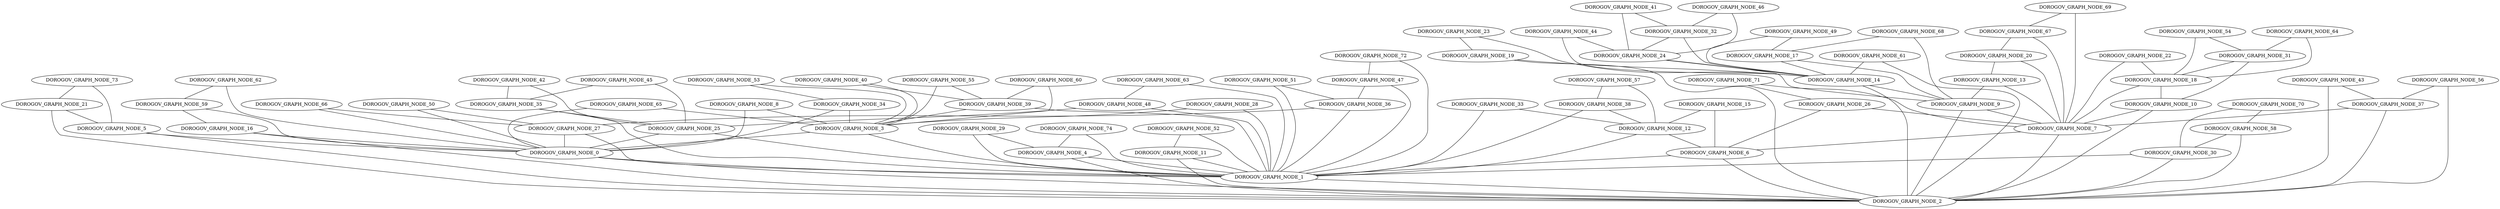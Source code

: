 graph DOROGOV_GRAPH{
DOROGOV_GRAPH_NODE_0 -- DOROGOV_GRAPH_NODE_1 [weight=18];
DOROGOV_GRAPH_NODE_1 -- DOROGOV_GRAPH_NODE_2 [weight=9];
DOROGOV_GRAPH_NODE_2 -- DOROGOV_GRAPH_NODE_0 [weight=19];
DOROGOV_GRAPH_NODE_3 -- DOROGOV_GRAPH_NODE_0 [weight=4];
DOROGOV_GRAPH_NODE_3 -- DOROGOV_GRAPH_NODE_1 [weight=2];
DOROGOV_GRAPH_NODE_4 -- DOROGOV_GRAPH_NODE_1 [weight=11];
DOROGOV_GRAPH_NODE_4 -- DOROGOV_GRAPH_NODE_2 [weight=2];
DOROGOV_GRAPH_NODE_5 -- DOROGOV_GRAPH_NODE_2 [weight=19];
DOROGOV_GRAPH_NODE_5 -- DOROGOV_GRAPH_NODE_0 [weight=11];
DOROGOV_GRAPH_NODE_6 -- DOROGOV_GRAPH_NODE_1 [weight=16];
DOROGOV_GRAPH_NODE_6 -- DOROGOV_GRAPH_NODE_2 [weight=17];
DOROGOV_GRAPH_NODE_7 -- DOROGOV_GRAPH_NODE_6 [weight=15];
DOROGOV_GRAPH_NODE_7 -- DOROGOV_GRAPH_NODE_2 [weight=4];
DOROGOV_GRAPH_NODE_8 -- DOROGOV_GRAPH_NODE_3 [weight=14];
DOROGOV_GRAPH_NODE_8 -- DOROGOV_GRAPH_NODE_0 [weight=15];
DOROGOV_GRAPH_NODE_9 -- DOROGOV_GRAPH_NODE_7 [weight=2];
DOROGOV_GRAPH_NODE_9 -- DOROGOV_GRAPH_NODE_2 [weight=2];
DOROGOV_GRAPH_NODE_10 -- DOROGOV_GRAPH_NODE_7 [weight=12];
DOROGOV_GRAPH_NODE_10 -- DOROGOV_GRAPH_NODE_2 [weight=19];
DOROGOV_GRAPH_NODE_11 -- DOROGOV_GRAPH_NODE_1 [weight=15];
DOROGOV_GRAPH_NODE_11 -- DOROGOV_GRAPH_NODE_2 [weight=6];
DOROGOV_GRAPH_NODE_12 -- DOROGOV_GRAPH_NODE_6 [weight=10];
DOROGOV_GRAPH_NODE_12 -- DOROGOV_GRAPH_NODE_1 [weight=10];
DOROGOV_GRAPH_NODE_13 -- DOROGOV_GRAPH_NODE_9 [weight=13];
DOROGOV_GRAPH_NODE_13 -- DOROGOV_GRAPH_NODE_7 [weight=10];
DOROGOV_GRAPH_NODE_14 -- DOROGOV_GRAPH_NODE_9 [weight=15];
DOROGOV_GRAPH_NODE_14 -- DOROGOV_GRAPH_NODE_2 [weight=9];
DOROGOV_GRAPH_NODE_15 -- DOROGOV_GRAPH_NODE_12 [weight=15];
DOROGOV_GRAPH_NODE_15 -- DOROGOV_GRAPH_NODE_6 [weight=12];
DOROGOV_GRAPH_NODE_16 -- DOROGOV_GRAPH_NODE_2 [weight=1];
DOROGOV_GRAPH_NODE_16 -- DOROGOV_GRAPH_NODE_0 [weight=13];
DOROGOV_GRAPH_NODE_17 -- DOROGOV_GRAPH_NODE_14 [weight=13];
DOROGOV_GRAPH_NODE_17 -- DOROGOV_GRAPH_NODE_9 [weight=3];
DOROGOV_GRAPH_NODE_18 -- DOROGOV_GRAPH_NODE_10 [weight=16];
DOROGOV_GRAPH_NODE_18 -- DOROGOV_GRAPH_NODE_7 [weight=14];
DOROGOV_GRAPH_NODE_19 -- DOROGOV_GRAPH_NODE_14 [weight=11];
DOROGOV_GRAPH_NODE_19 -- DOROGOV_GRAPH_NODE_2 [weight=5];
DOROGOV_GRAPH_NODE_20 -- DOROGOV_GRAPH_NODE_13 [weight=15];
DOROGOV_GRAPH_NODE_20 -- DOROGOV_GRAPH_NODE_7 [weight=4];
DOROGOV_GRAPH_NODE_21 -- DOROGOV_GRAPH_NODE_5 [weight=2];
DOROGOV_GRAPH_NODE_21 -- DOROGOV_GRAPH_NODE_2 [weight=4];
DOROGOV_GRAPH_NODE_22 -- DOROGOV_GRAPH_NODE_18 [weight=7];
DOROGOV_GRAPH_NODE_22 -- DOROGOV_GRAPH_NODE_7 [weight=11];
DOROGOV_GRAPH_NODE_23 -- DOROGOV_GRAPH_NODE_19 [weight=17];
DOROGOV_GRAPH_NODE_23 -- DOROGOV_GRAPH_NODE_14 [weight=14];
DOROGOV_GRAPH_NODE_24 -- DOROGOV_GRAPH_NODE_14 [weight=16];
DOROGOV_GRAPH_NODE_24 -- DOROGOV_GRAPH_NODE_9 [weight=12];
DOROGOV_GRAPH_NODE_25 -- DOROGOV_GRAPH_NODE_0 [weight=6];
DOROGOV_GRAPH_NODE_25 -- DOROGOV_GRAPH_NODE_1 [weight=15];
DOROGOV_GRAPH_NODE_26 -- DOROGOV_GRAPH_NODE_7 [weight=17];
DOROGOV_GRAPH_NODE_26 -- DOROGOV_GRAPH_NODE_6 [weight=5];
DOROGOV_GRAPH_NODE_27 -- DOROGOV_GRAPH_NODE_0 [weight=7];
DOROGOV_GRAPH_NODE_27 -- DOROGOV_GRAPH_NODE_1 [weight=3];
DOROGOV_GRAPH_NODE_28 -- DOROGOV_GRAPH_NODE_3 [weight=14];
DOROGOV_GRAPH_NODE_28 -- DOROGOV_GRAPH_NODE_1 [weight=16];
DOROGOV_GRAPH_NODE_29 -- DOROGOV_GRAPH_NODE_4 [weight=13];
DOROGOV_GRAPH_NODE_29 -- DOROGOV_GRAPH_NODE_1 [weight=19];
DOROGOV_GRAPH_NODE_30 -- DOROGOV_GRAPH_NODE_1 [weight=16];
DOROGOV_GRAPH_NODE_30 -- DOROGOV_GRAPH_NODE_2 [weight=12];
DOROGOV_GRAPH_NODE_31 -- DOROGOV_GRAPH_NODE_18 [weight=12];
DOROGOV_GRAPH_NODE_31 -- DOROGOV_GRAPH_NODE_10 [weight=6];
DOROGOV_GRAPH_NODE_32 -- DOROGOV_GRAPH_NODE_24 [weight=18];
DOROGOV_GRAPH_NODE_32 -- DOROGOV_GRAPH_NODE_14 [weight=10];
DOROGOV_GRAPH_NODE_33 -- DOROGOV_GRAPH_NODE_12 [weight=3];
DOROGOV_GRAPH_NODE_33 -- DOROGOV_GRAPH_NODE_1 [weight=19];
DOROGOV_GRAPH_NODE_34 -- DOROGOV_GRAPH_NODE_3 [weight=15];
DOROGOV_GRAPH_NODE_34 -- DOROGOV_GRAPH_NODE_0 [weight=10];
DOROGOV_GRAPH_NODE_35 -- DOROGOV_GRAPH_NODE_25 [weight=17];
DOROGOV_GRAPH_NODE_35 -- DOROGOV_GRAPH_NODE_1 [weight=1];
DOROGOV_GRAPH_NODE_36 -- DOROGOV_GRAPH_NODE_27 [weight=5];
DOROGOV_GRAPH_NODE_36 -- DOROGOV_GRAPH_NODE_1 [weight=8];
DOROGOV_GRAPH_NODE_37 -- DOROGOV_GRAPH_NODE_7 [weight=14];
DOROGOV_GRAPH_NODE_37 -- DOROGOV_GRAPH_NODE_2 [weight=14];
DOROGOV_GRAPH_NODE_38 -- DOROGOV_GRAPH_NODE_12 [weight=10];
DOROGOV_GRAPH_NODE_38 -- DOROGOV_GRAPH_NODE_1 [weight=18];
DOROGOV_GRAPH_NODE_39 -- DOROGOV_GRAPH_NODE_3 [weight=4];
DOROGOV_GRAPH_NODE_39 -- DOROGOV_GRAPH_NODE_1 [weight=18];
DOROGOV_GRAPH_NODE_40 -- DOROGOV_GRAPH_NODE_39 [weight=1];
DOROGOV_GRAPH_NODE_40 -- DOROGOV_GRAPH_NODE_3 [weight=8];
DOROGOV_GRAPH_NODE_41 -- DOROGOV_GRAPH_NODE_32 [weight=14];
DOROGOV_GRAPH_NODE_41 -- DOROGOV_GRAPH_NODE_24 [weight=16];
DOROGOV_GRAPH_NODE_42 -- DOROGOV_GRAPH_NODE_35 [weight=12];
DOROGOV_GRAPH_NODE_42 -- DOROGOV_GRAPH_NODE_25 [weight=19];
DOROGOV_GRAPH_NODE_43 -- DOROGOV_GRAPH_NODE_37 [weight=11];
DOROGOV_GRAPH_NODE_43 -- DOROGOV_GRAPH_NODE_2 [weight=16];
DOROGOV_GRAPH_NODE_44 -- DOROGOV_GRAPH_NODE_24 [weight=1];
DOROGOV_GRAPH_NODE_44 -- DOROGOV_GRAPH_NODE_14 [weight=4];
DOROGOV_GRAPH_NODE_45 -- DOROGOV_GRAPH_NODE_35 [weight=10];
DOROGOV_GRAPH_NODE_45 -- DOROGOV_GRAPH_NODE_25 [weight=19];
DOROGOV_GRAPH_NODE_46 -- DOROGOV_GRAPH_NODE_32 [weight=18];
DOROGOV_GRAPH_NODE_46 -- DOROGOV_GRAPH_NODE_24 [weight=16];
DOROGOV_GRAPH_NODE_47 -- DOROGOV_GRAPH_NODE_36 [weight=9];
DOROGOV_GRAPH_NODE_47 -- DOROGOV_GRAPH_NODE_1 [weight=2];
DOROGOV_GRAPH_NODE_48 -- DOROGOV_GRAPH_NODE_25 [weight=16];
DOROGOV_GRAPH_NODE_48 -- DOROGOV_GRAPH_NODE_1 [weight=1];
DOROGOV_GRAPH_NODE_49 -- DOROGOV_GRAPH_NODE_17 [weight=14];
DOROGOV_GRAPH_NODE_49 -- DOROGOV_GRAPH_NODE_14 [weight=4];
DOROGOV_GRAPH_NODE_50 -- DOROGOV_GRAPH_NODE_27 [weight=6];
DOROGOV_GRAPH_NODE_50 -- DOROGOV_GRAPH_NODE_0 [weight=11];
DOROGOV_GRAPH_NODE_51 -- DOROGOV_GRAPH_NODE_36 [weight=2];
DOROGOV_GRAPH_NODE_51 -- DOROGOV_GRAPH_NODE_1 [weight=5];
DOROGOV_GRAPH_NODE_52 -- DOROGOV_GRAPH_NODE_11 [weight=11];
DOROGOV_GRAPH_NODE_52 -- DOROGOV_GRAPH_NODE_1 [weight=10];
DOROGOV_GRAPH_NODE_53 -- DOROGOV_GRAPH_NODE_34 [weight=5];
DOROGOV_GRAPH_NODE_53 -- DOROGOV_GRAPH_NODE_3 [weight=1];
DOROGOV_GRAPH_NODE_54 -- DOROGOV_GRAPH_NODE_31 [weight=1];
DOROGOV_GRAPH_NODE_54 -- DOROGOV_GRAPH_NODE_18 [weight=3];
DOROGOV_GRAPH_NODE_55 -- DOROGOV_GRAPH_NODE_39 [weight=16];
DOROGOV_GRAPH_NODE_55 -- DOROGOV_GRAPH_NODE_3 [weight=1];
DOROGOV_GRAPH_NODE_56 -- DOROGOV_GRAPH_NODE_37 [weight=1];
DOROGOV_GRAPH_NODE_56 -- DOROGOV_GRAPH_NODE_2 [weight=2];
DOROGOV_GRAPH_NODE_57 -- DOROGOV_GRAPH_NODE_38 [weight=11];
DOROGOV_GRAPH_NODE_57 -- DOROGOV_GRAPH_NODE_12 [weight=17];
DOROGOV_GRAPH_NODE_58 -- DOROGOV_GRAPH_NODE_30 [weight=15];
DOROGOV_GRAPH_NODE_58 -- DOROGOV_GRAPH_NODE_2 [weight=8];
DOROGOV_GRAPH_NODE_59 -- DOROGOV_GRAPH_NODE_16 [weight=12];
DOROGOV_GRAPH_NODE_59 -- DOROGOV_GRAPH_NODE_0 [weight=15];
DOROGOV_GRAPH_NODE_60 -- DOROGOV_GRAPH_NODE_39 [weight=8];
DOROGOV_GRAPH_NODE_60 -- DOROGOV_GRAPH_NODE_3 [weight=6];
DOROGOV_GRAPH_NODE_61 -- DOROGOV_GRAPH_NODE_14 [weight=18];
DOROGOV_GRAPH_NODE_61 -- DOROGOV_GRAPH_NODE_2 [weight=5];
DOROGOV_GRAPH_NODE_62 -- DOROGOV_GRAPH_NODE_59 [weight=5];
DOROGOV_GRAPH_NODE_62 -- DOROGOV_GRAPH_NODE_0 [weight=5];
DOROGOV_GRAPH_NODE_63 -- DOROGOV_GRAPH_NODE_48 [weight=2];
DOROGOV_GRAPH_NODE_63 -- DOROGOV_GRAPH_NODE_1 [weight=16];
DOROGOV_GRAPH_NODE_64 -- DOROGOV_GRAPH_NODE_31 [weight=7];
DOROGOV_GRAPH_NODE_64 -- DOROGOV_GRAPH_NODE_18 [weight=5];
DOROGOV_GRAPH_NODE_65 -- DOROGOV_GRAPH_NODE_3 [weight=14];
DOROGOV_GRAPH_NODE_65 -- DOROGOV_GRAPH_NODE_0 [weight=6];
DOROGOV_GRAPH_NODE_66 -- DOROGOV_GRAPH_NODE_27 [weight=17];
DOROGOV_GRAPH_NODE_66 -- DOROGOV_GRAPH_NODE_0 [weight=4];
DOROGOV_GRAPH_NODE_67 -- DOROGOV_GRAPH_NODE_20 [weight=11];
DOROGOV_GRAPH_NODE_67 -- DOROGOV_GRAPH_NODE_7 [weight=8];
DOROGOV_GRAPH_NODE_68 -- DOROGOV_GRAPH_NODE_17 [weight=6];
DOROGOV_GRAPH_NODE_68 -- DOROGOV_GRAPH_NODE_9 [weight=16];
DOROGOV_GRAPH_NODE_69 -- DOROGOV_GRAPH_NODE_67 [weight=4];
DOROGOV_GRAPH_NODE_69 -- DOROGOV_GRAPH_NODE_7 [weight=12];
DOROGOV_GRAPH_NODE_70 -- DOROGOV_GRAPH_NODE_58 [weight=11];
DOROGOV_GRAPH_NODE_70 -- DOROGOV_GRAPH_NODE_30 [weight=15];
DOROGOV_GRAPH_NODE_71 -- DOROGOV_GRAPH_NODE_26 [weight=15];
DOROGOV_GRAPH_NODE_71 -- DOROGOV_GRAPH_NODE_7 [weight=18];
DOROGOV_GRAPH_NODE_72 -- DOROGOV_GRAPH_NODE_47 [weight=15];
DOROGOV_GRAPH_NODE_72 -- DOROGOV_GRAPH_NODE_1 [weight=16];
DOROGOV_GRAPH_NODE_73 -- DOROGOV_GRAPH_NODE_21 [weight=17];
DOROGOV_GRAPH_NODE_73 -- DOROGOV_GRAPH_NODE_5 [weight=17];
DOROGOV_GRAPH_NODE_74 -- DOROGOV_GRAPH_NODE_4 [weight=10];
DOROGOV_GRAPH_NODE_74 -- DOROGOV_GRAPH_NODE_1 [weight=11];
}
